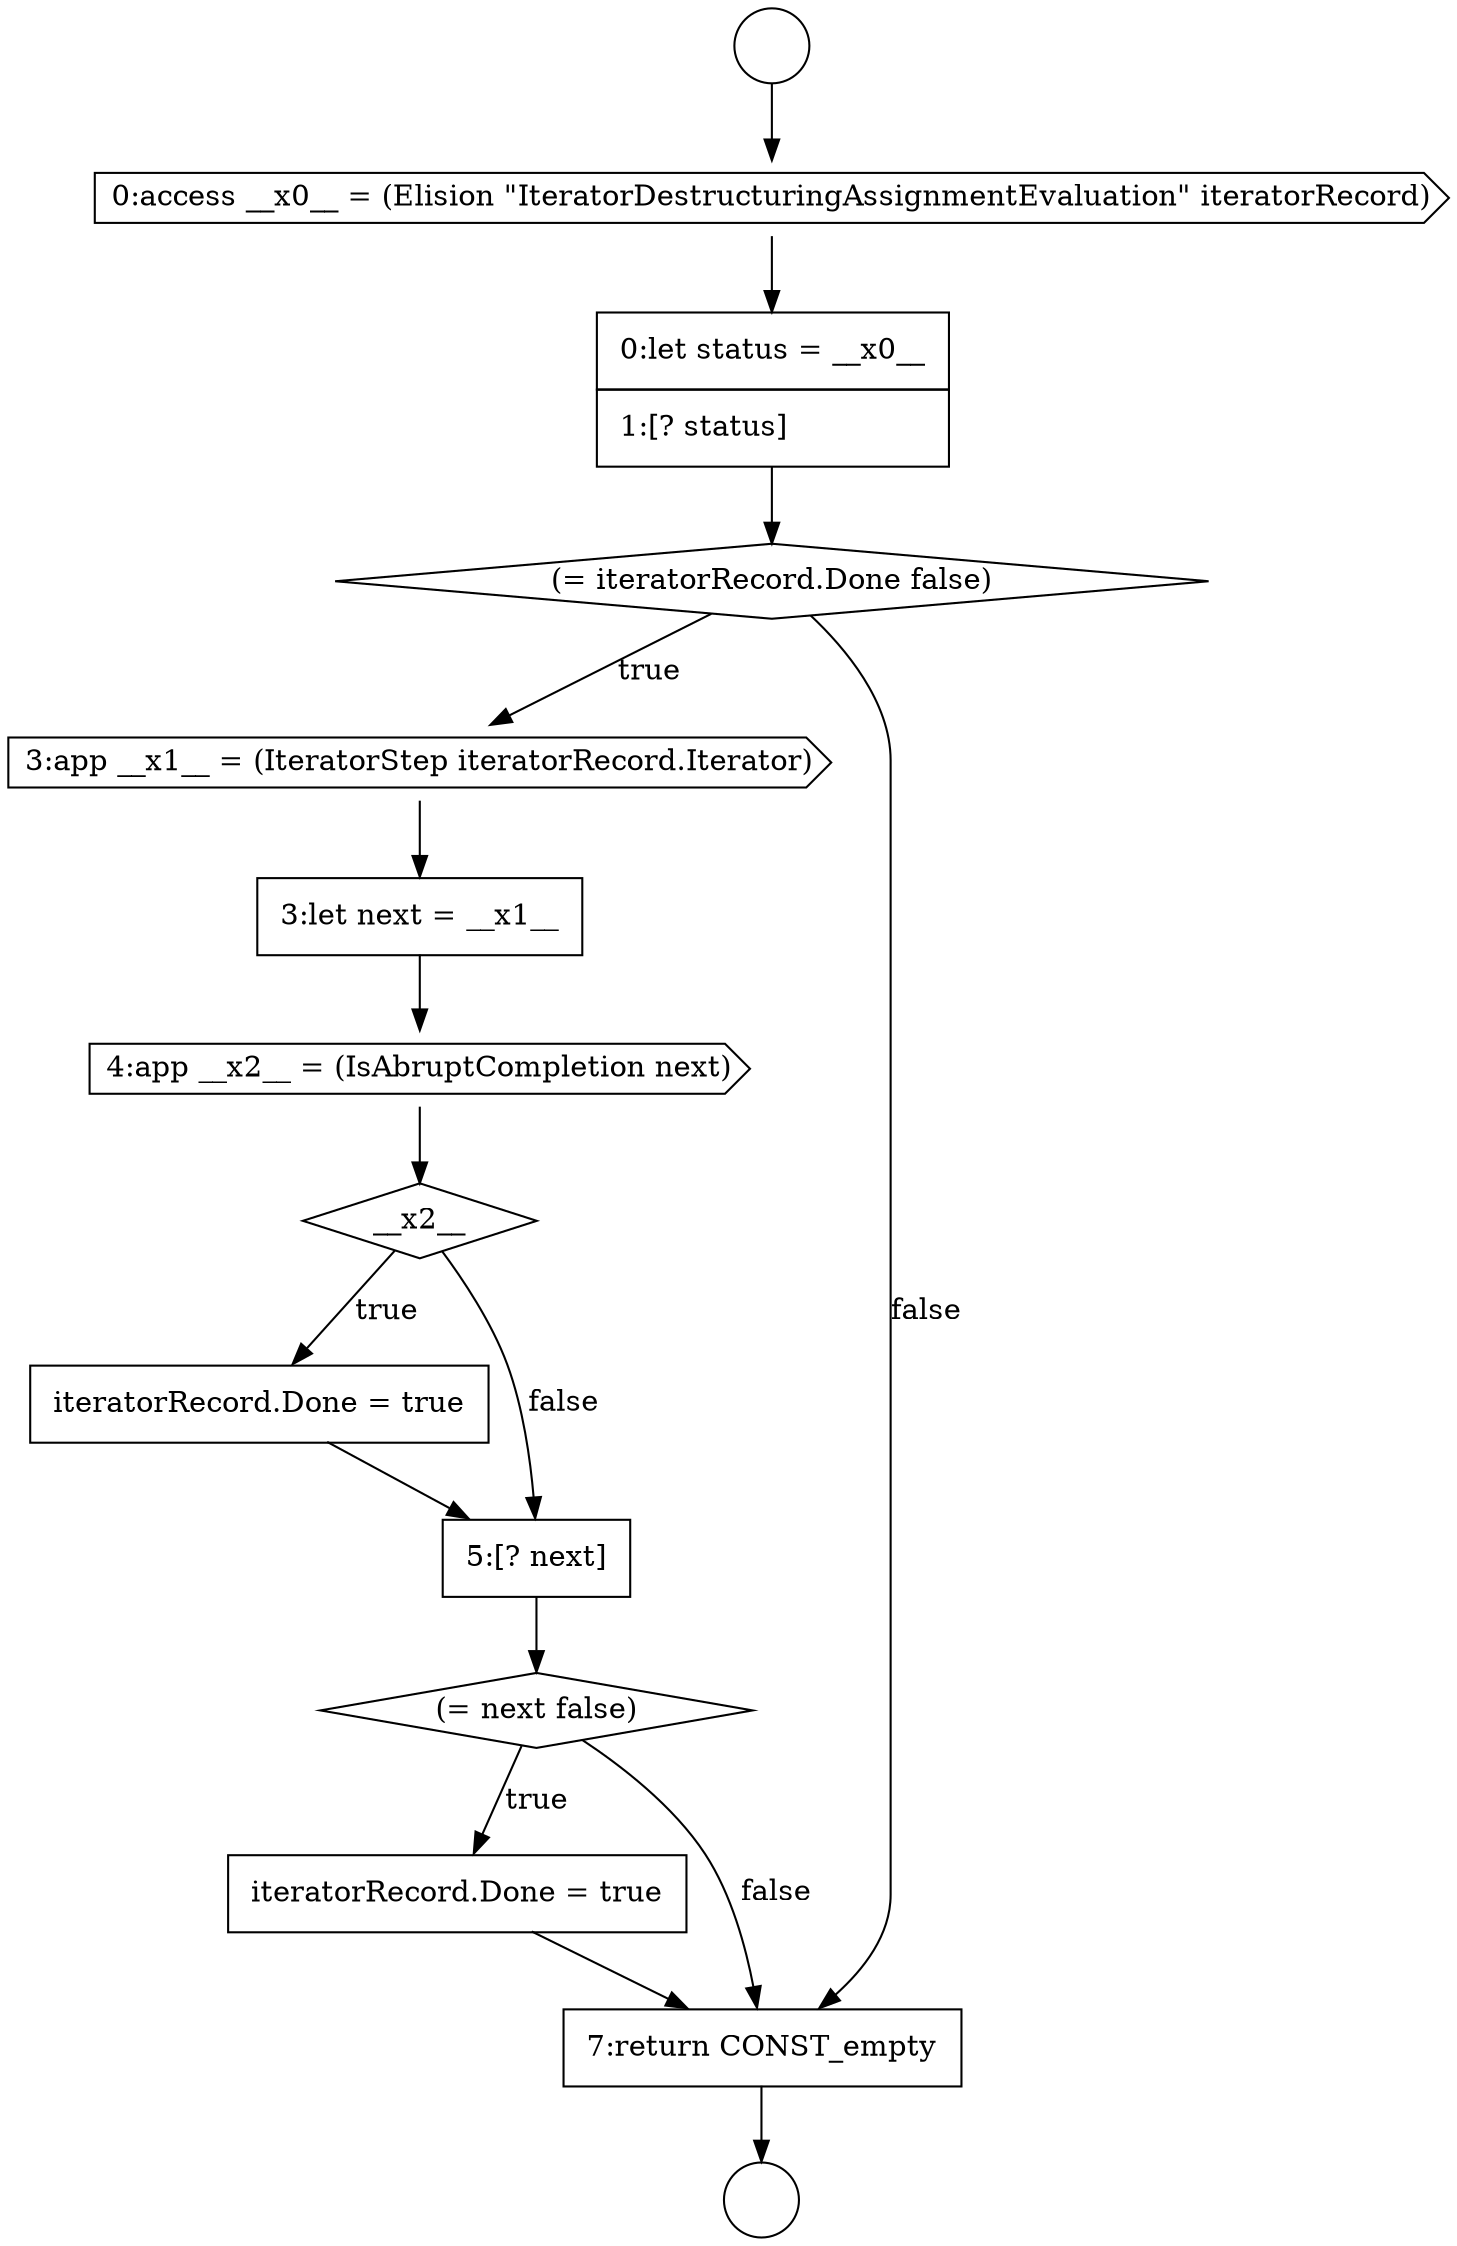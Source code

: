 digraph {
  node4992 [shape=circle label=" " color="black" fillcolor="white" style=filled]
  node5000 [shape=none, margin=0, label=<<font color="black">
    <table border="0" cellborder="1" cellspacing="0" cellpadding="10">
      <tr><td align="left">iteratorRecord.Done = true</td></tr>
    </table>
  </font>> color="black" fillcolor="white" style=filled]
  node4996 [shape=cds, label=<<font color="black">3:app __x1__ = (IteratorStep iteratorRecord.Iterator)</font>> color="black" fillcolor="white" style=filled]
  node4999 [shape=diamond, label=<<font color="black">__x2__</font>> color="black" fillcolor="white" style=filled]
  node5002 [shape=diamond, label=<<font color="black">(= next false)</font>> color="black" fillcolor="white" style=filled]
  node4994 [shape=none, margin=0, label=<<font color="black">
    <table border="0" cellborder="1" cellspacing="0" cellpadding="10">
      <tr><td align="left">0:let status = __x0__</td></tr>
      <tr><td align="left">1:[? status]</td></tr>
    </table>
  </font>> color="black" fillcolor="white" style=filled]
  node4995 [shape=diamond, label=<<font color="black">(= iteratorRecord.Done false)</font>> color="black" fillcolor="white" style=filled]
  node4998 [shape=cds, label=<<font color="black">4:app __x2__ = (IsAbruptCompletion next)</font>> color="black" fillcolor="white" style=filled]
  node4993 [shape=cds, label=<<font color="black">0:access __x0__ = (Elision &quot;IteratorDestructuringAssignmentEvaluation&quot; iteratorRecord)</font>> color="black" fillcolor="white" style=filled]
  node5003 [shape=none, margin=0, label=<<font color="black">
    <table border="0" cellborder="1" cellspacing="0" cellpadding="10">
      <tr><td align="left">iteratorRecord.Done = true</td></tr>
    </table>
  </font>> color="black" fillcolor="white" style=filled]
  node5001 [shape=none, margin=0, label=<<font color="black">
    <table border="0" cellborder="1" cellspacing="0" cellpadding="10">
      <tr><td align="left">5:[? next]</td></tr>
    </table>
  </font>> color="black" fillcolor="white" style=filled]
  node4991 [shape=circle label=" " color="black" fillcolor="white" style=filled]
  node4997 [shape=none, margin=0, label=<<font color="black">
    <table border="0" cellborder="1" cellspacing="0" cellpadding="10">
      <tr><td align="left">3:let next = __x1__</td></tr>
    </table>
  </font>> color="black" fillcolor="white" style=filled]
  node5004 [shape=none, margin=0, label=<<font color="black">
    <table border="0" cellborder="1" cellspacing="0" cellpadding="10">
      <tr><td align="left">7:return CONST_empty</td></tr>
    </table>
  </font>> color="black" fillcolor="white" style=filled]
  node4998 -> node4999 [ color="black"]
  node5004 -> node4992 [ color="black"]
  node5003 -> node5004 [ color="black"]
  node4994 -> node4995 [ color="black"]
  node5000 -> node5001 [ color="black"]
  node4997 -> node4998 [ color="black"]
  node4993 -> node4994 [ color="black"]
  node4999 -> node5000 [label=<<font color="black">true</font>> color="black"]
  node4999 -> node5001 [label=<<font color="black">false</font>> color="black"]
  node4996 -> node4997 [ color="black"]
  node4995 -> node4996 [label=<<font color="black">true</font>> color="black"]
  node4995 -> node5004 [label=<<font color="black">false</font>> color="black"]
  node4991 -> node4993 [ color="black"]
  node5002 -> node5003 [label=<<font color="black">true</font>> color="black"]
  node5002 -> node5004 [label=<<font color="black">false</font>> color="black"]
  node5001 -> node5002 [ color="black"]
}
